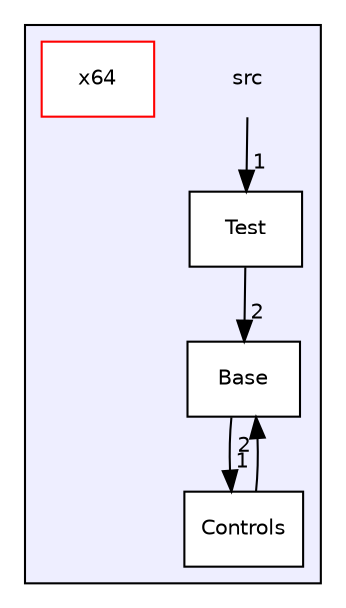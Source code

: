 digraph "src" {
  compound=true
  node [ fontsize="10", fontname="Helvetica"];
  edge [ labelfontsize="10", labelfontname="Helvetica"];
  subgraph clusterdir_68267d1309a1af8e8297ef4c3efbcdba {
    graph [ bgcolor="#eeeeff", pencolor="black", label="" URL="dir_68267d1309a1af8e8297ef4c3efbcdba.html"];
    dir_68267d1309a1af8e8297ef4c3efbcdba [shape=plaintext label="src"];
    dir_4814b1a558d470c33d85e65dbde02eaa [shape=box label="Base" color="black" fillcolor="white" style="filled" URL="dir_4814b1a558d470c33d85e65dbde02eaa.html"];
    dir_00ea2a5550464bf32f448b3dc22902e9 [shape=box label="Controls" color="black" fillcolor="white" style="filled" URL="dir_00ea2a5550464bf32f448b3dc22902e9.html"];
    dir_d8df8133fd423ab0135c9b11e904375e [shape=box label="Test" color="black" fillcolor="white" style="filled" URL="dir_d8df8133fd423ab0135c9b11e904375e.html"];
    dir_3aec98192bf1179f5a0cb056cdd4aba6 [shape=box label="x64" color="red" fillcolor="white" style="filled" URL="dir_3aec98192bf1179f5a0cb056cdd4aba6.html"];
  }
  dir_d8df8133fd423ab0135c9b11e904375e->dir_4814b1a558d470c33d85e65dbde02eaa [headlabel="2", labeldistance=1.5 headhref="dir_000003_000001.html"];
  dir_68267d1309a1af8e8297ef4c3efbcdba->dir_d8df8133fd423ab0135c9b11e904375e [headlabel="1", labeldistance=1.5 headhref="dir_000000_000003.html"];
  dir_00ea2a5550464bf32f448b3dc22902e9->dir_4814b1a558d470c33d85e65dbde02eaa [headlabel="2", labeldistance=1.5 headhref="dir_000002_000001.html"];
  dir_4814b1a558d470c33d85e65dbde02eaa->dir_00ea2a5550464bf32f448b3dc22902e9 [headlabel="1", labeldistance=1.5 headhref="dir_000001_000002.html"];
}
